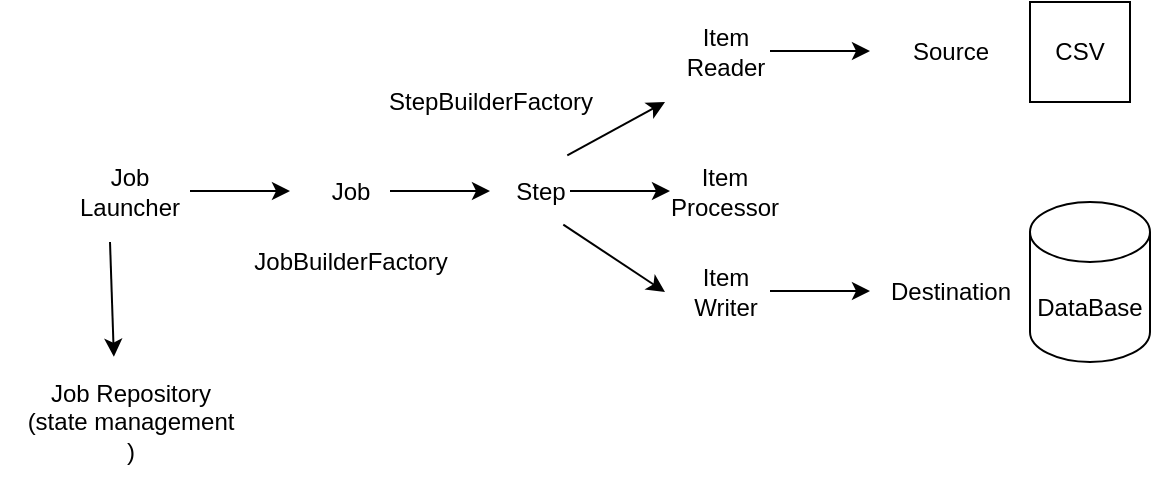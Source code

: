 <mxfile version="21.1.4" type="device" pages="2">
  <diagram name="Page-1" id="UaXYNc23GoT3pyOQOjtG">
    <mxGraphModel dx="794" dy="438" grid="1" gridSize="10" guides="1" tooltips="1" connect="1" arrows="1" fold="1" page="1" pageScale="1" pageWidth="850" pageHeight="1100" math="0" shadow="0">
      <root>
        <mxCell id="0" />
        <mxCell id="1" parent="0" />
        <mxCell id="Ft5LqpwNZ71Kprgm6tqn-1" value="Job Launcher" style="text;html=1;strokeColor=none;fillColor=none;align=center;verticalAlign=middle;whiteSpace=wrap;rounded=0;" parent="1" vertex="1">
          <mxGeometry x="110" y="210" width="60" height="30" as="geometry" />
        </mxCell>
        <mxCell id="Ft5LqpwNZ71Kprgm6tqn-2" value="Job" style="text;html=1;align=center;verticalAlign=middle;resizable=0;points=[];autosize=1;strokeColor=none;fillColor=none;" parent="1" vertex="1">
          <mxGeometry x="230" y="210" width="40" height="30" as="geometry" />
        </mxCell>
        <mxCell id="Ft5LqpwNZ71Kprgm6tqn-3" value="Job Repository&lt;br&gt;(state management&lt;br&gt;)" style="text;html=1;align=center;verticalAlign=middle;resizable=0;points=[];autosize=1;strokeColor=none;fillColor=none;" parent="1" vertex="1">
          <mxGeometry x="75" y="310" width="130" height="60" as="geometry" />
        </mxCell>
        <mxCell id="Ft5LqpwNZ71Kprgm6tqn-4" value="Step&lt;br&gt;" style="text;html=1;align=center;verticalAlign=middle;resizable=0;points=[];autosize=1;strokeColor=none;fillColor=none;" parent="1" vertex="1">
          <mxGeometry x="320" y="210" width="50" height="30" as="geometry" />
        </mxCell>
        <mxCell id="Ft5LqpwNZ71Kprgm6tqn-5" value="Item&lt;br&gt;Processor" style="text;html=1;strokeColor=none;fillColor=none;align=center;verticalAlign=middle;whiteSpace=wrap;rounded=0;" parent="1" vertex="1">
          <mxGeometry x="395" y="210" width="85" height="30" as="geometry" />
        </mxCell>
        <mxCell id="Ft5LqpwNZ71Kprgm6tqn-6" value="Item&lt;br&gt;Reader" style="text;html=1;strokeColor=none;fillColor=none;align=center;verticalAlign=middle;whiteSpace=wrap;rounded=0;" parent="1" vertex="1">
          <mxGeometry x="407.5" y="140" width="60" height="30" as="geometry" />
        </mxCell>
        <mxCell id="Ft5LqpwNZ71Kprgm6tqn-7" value="Item&lt;br&gt;Writer" style="text;html=1;strokeColor=none;fillColor=none;align=center;verticalAlign=middle;whiteSpace=wrap;rounded=0;" parent="1" vertex="1">
          <mxGeometry x="407.5" y="260" width="60" height="30" as="geometry" />
        </mxCell>
        <mxCell id="Ft5LqpwNZ71Kprgm6tqn-10" value="Source" style="text;html=1;align=center;verticalAlign=middle;resizable=0;points=[];autosize=1;strokeColor=none;fillColor=none;" parent="1" vertex="1">
          <mxGeometry x="520" y="140" width="60" height="30" as="geometry" />
        </mxCell>
        <mxCell id="Ft5LqpwNZ71Kprgm6tqn-11" value="Destination" style="text;html=1;align=center;verticalAlign=middle;resizable=0;points=[];autosize=1;strokeColor=none;fillColor=none;" parent="1" vertex="1">
          <mxGeometry x="510" y="260" width="80" height="30" as="geometry" />
        </mxCell>
        <mxCell id="Ft5LqpwNZ71Kprgm6tqn-15" value="" style="endArrow=classic;html=1;rounded=0;" parent="1" edge="1">
          <mxGeometry width="50" height="50" relative="1" as="geometry">
            <mxPoint x="170" y="224.5" as="sourcePoint" />
            <mxPoint x="220" y="224.5" as="targetPoint" />
          </mxGeometry>
        </mxCell>
        <mxCell id="Ft5LqpwNZ71Kprgm6tqn-16" value="" style="endArrow=classic;html=1;rounded=0;" parent="1" edge="1">
          <mxGeometry width="50" height="50" relative="1" as="geometry">
            <mxPoint x="270" y="224.5" as="sourcePoint" />
            <mxPoint x="320" y="224.5" as="targetPoint" />
          </mxGeometry>
        </mxCell>
        <mxCell id="Ft5LqpwNZ71Kprgm6tqn-17" value="" style="endArrow=classic;html=1;rounded=0;" parent="1" edge="1">
          <mxGeometry width="50" height="50" relative="1" as="geometry">
            <mxPoint x="360" y="224.5" as="sourcePoint" />
            <mxPoint x="410" y="224.5" as="targetPoint" />
          </mxGeometry>
        </mxCell>
        <mxCell id="Ft5LqpwNZ71Kprgm6tqn-18" value="" style="endArrow=classic;html=1;rounded=0;exitX=0.773;exitY=-0.111;exitDx=0;exitDy=0;exitPerimeter=0;" parent="1" source="Ft5LqpwNZ71Kprgm6tqn-4" edge="1">
          <mxGeometry width="50" height="50" relative="1" as="geometry">
            <mxPoint x="357.5" y="180" as="sourcePoint" />
            <mxPoint x="407.5" y="180" as="targetPoint" />
          </mxGeometry>
        </mxCell>
        <mxCell id="Ft5LqpwNZ71Kprgm6tqn-19" value="" style="endArrow=classic;html=1;rounded=0;exitX=0.733;exitY=1.044;exitDx=0;exitDy=0;exitPerimeter=0;entryX=0;entryY=0.5;entryDx=0;entryDy=0;" parent="1" source="Ft5LqpwNZ71Kprgm6tqn-4" target="Ft5LqpwNZ71Kprgm6tqn-7" edge="1">
          <mxGeometry width="50" height="50" relative="1" as="geometry">
            <mxPoint x="357.5" y="254.5" as="sourcePoint" />
            <mxPoint x="407.5" y="254.5" as="targetPoint" />
          </mxGeometry>
        </mxCell>
        <mxCell id="Ft5LqpwNZ71Kprgm6tqn-21" value="" style="endArrow=classic;html=1;rounded=0;" parent="1" edge="1">
          <mxGeometry width="50" height="50" relative="1" as="geometry">
            <mxPoint x="460" y="154.5" as="sourcePoint" />
            <mxPoint x="510" y="154.5" as="targetPoint" />
          </mxGeometry>
        </mxCell>
        <mxCell id="Ft5LqpwNZ71Kprgm6tqn-22" value="" style="endArrow=classic;html=1;rounded=0;" parent="1" edge="1">
          <mxGeometry width="50" height="50" relative="1" as="geometry">
            <mxPoint x="460" y="274.5" as="sourcePoint" />
            <mxPoint x="510" y="274.5" as="targetPoint" />
          </mxGeometry>
        </mxCell>
        <mxCell id="Ft5LqpwNZ71Kprgm6tqn-23" value="" style="endArrow=classic;html=1;rounded=0;entryX=0.438;entryY=-0.044;entryDx=0;entryDy=0;entryPerimeter=0;" parent="1" target="Ft5LqpwNZ71Kprgm6tqn-3" edge="1">
          <mxGeometry width="50" height="50" relative="1" as="geometry">
            <mxPoint x="130" y="250" as="sourcePoint" />
            <mxPoint x="180" y="250" as="targetPoint" />
          </mxGeometry>
        </mxCell>
        <mxCell id="Ft5LqpwNZ71Kprgm6tqn-25" value="CSV" style="whiteSpace=wrap;html=1;aspect=fixed;" parent="1" vertex="1">
          <mxGeometry x="590" y="130" width="50" height="50" as="geometry" />
        </mxCell>
        <mxCell id="Ft5LqpwNZ71Kprgm6tqn-26" value="DataBase" style="shape=cylinder3;whiteSpace=wrap;html=1;boundedLbl=1;backgroundOutline=1;size=15;" parent="1" vertex="1">
          <mxGeometry x="590" y="230" width="60" height="80" as="geometry" />
        </mxCell>
        <mxCell id="Ft5LqpwNZ71Kprgm6tqn-27" value="JobBuilderFactory" style="text;html=1;align=center;verticalAlign=middle;resizable=0;points=[];autosize=1;strokeColor=none;fillColor=none;" parent="1" vertex="1">
          <mxGeometry x="190" y="245" width="120" height="30" as="geometry" />
        </mxCell>
        <mxCell id="Ft5LqpwNZ71Kprgm6tqn-28" value="StepBuilderFactory&lt;br&gt;" style="text;html=1;align=center;verticalAlign=middle;resizable=0;points=[];autosize=1;strokeColor=none;fillColor=none;" parent="1" vertex="1">
          <mxGeometry x="255" y="165" width="130" height="30" as="geometry" />
        </mxCell>
      </root>
    </mxGraphModel>
  </diagram>
  <diagram id="jTrMfZ0ppkEpx2POKhcc" name="Page-2">
    <mxGraphModel dx="794" dy="438" grid="1" gridSize="10" guides="1" tooltips="1" connect="1" arrows="1" fold="1" page="1" pageScale="1" pageWidth="850" pageHeight="1100" math="0" shadow="0">
      <root>
        <mxCell id="0" />
        <mxCell id="1" parent="0" />
        <mxCell id="ektNjDjwbObE0HreQAl9-1" value="csv" style="shape=card;whiteSpace=wrap;html=1;" vertex="1" parent="1">
          <mxGeometry x="160" y="180" width="80" height="100" as="geometry" />
        </mxCell>
        <mxCell id="ektNjDjwbObE0HreQAl9-2" value="db" style="shape=cylinder3;whiteSpace=wrap;html=1;boundedLbl=1;backgroundOutline=1;size=15;" vertex="1" parent="1">
          <mxGeometry x="610" y="180" width="70" height="100" as="geometry" />
        </mxCell>
        <mxCell id="ektNjDjwbObE0HreQAl9-3" value="" style="endArrow=classic;html=1;rounded=0;" edge="1" parent="1">
          <mxGeometry width="50" height="50" relative="1" as="geometry">
            <mxPoint x="260" y="200" as="sourcePoint" />
            <mxPoint x="580" y="200" as="targetPoint" />
          </mxGeometry>
        </mxCell>
        <mxCell id="ektNjDjwbObE0HreQAl9-4" value="" style="endArrow=classic;html=1;rounded=0;" edge="1" parent="1">
          <mxGeometry width="50" height="50" relative="1" as="geometry">
            <mxPoint x="580" y="260" as="sourcePoint" />
            <mxPoint x="255" y="260" as="targetPoint" />
          </mxGeometry>
        </mxCell>
        <mxCell id="ektNjDjwbObE0HreQAl9-5" value="Spring Batch" style="text;html=1;strokeColor=none;fillColor=none;align=center;verticalAlign=middle;whiteSpace=wrap;rounded=0;" vertex="1" parent="1">
          <mxGeometry x="330" y="100" width="150" height="40" as="geometry" />
        </mxCell>
        <mxCell id="ektNjDjwbObE0HreQAl9-6" value="1000 rows" style="text;html=1;align=center;verticalAlign=middle;resizable=0;points=[];autosize=1;strokeColor=none;fillColor=none;" vertex="1" parent="1">
          <mxGeometry x="235" y="205" width="80" height="30" as="geometry" />
        </mxCell>
        <mxCell id="ektNjDjwbObE0HreQAl9-7" value="1000&lt;br&gt;Objects" style="ellipse;whiteSpace=wrap;html=1;aspect=fixed;" vertex="1" parent="1">
          <mxGeometry x="375" y="200" width="60" height="60" as="geometry" />
        </mxCell>
        <mxCell id="ektNjDjwbObE0HreQAl9-8" value="1000 rows" style="text;html=1;align=center;verticalAlign=middle;resizable=0;points=[];autosize=1;strokeColor=none;fillColor=none;" vertex="1" parent="1">
          <mxGeometry x="510" y="205" width="80" height="30" as="geometry" />
        </mxCell>
      </root>
    </mxGraphModel>
  </diagram>
</mxfile>
